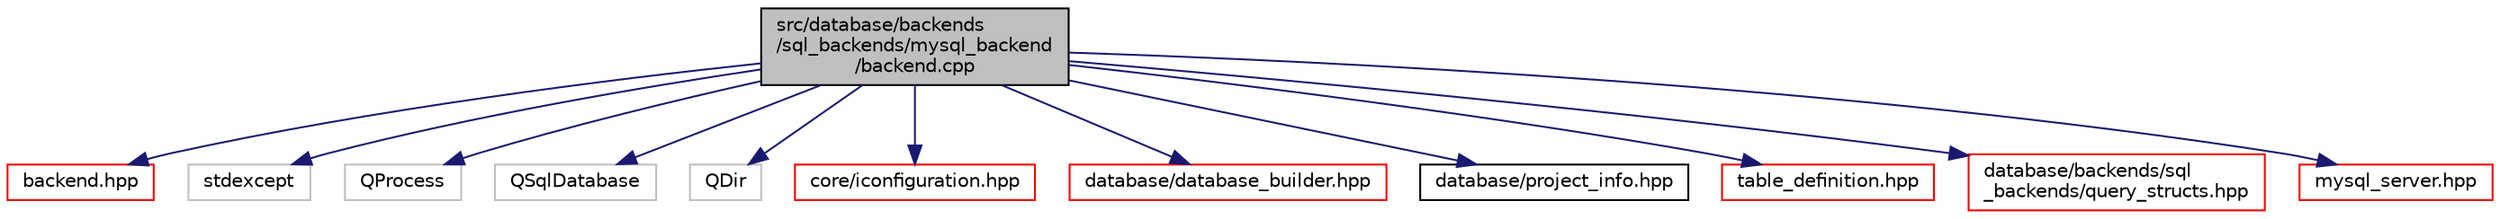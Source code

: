 digraph "src/database/backends/sql_backends/mysql_backend/backend.cpp"
{
 // LATEX_PDF_SIZE
  edge [fontname="Helvetica",fontsize="10",labelfontname="Helvetica",labelfontsize="10"];
  node [fontname="Helvetica",fontsize="10",shape=record];
  Node1 [label="src/database/backends\l/sql_backends/mysql_backend\l/backend.cpp",height=0.2,width=0.4,color="black", fillcolor="grey75", style="filled", fontcolor="black",tooltip=" "];
  Node1 -> Node2 [color="midnightblue",fontsize="10",style="solid",fontname="Helvetica"];
  Node2 [label="backend.hpp",height=0.2,width=0.4,color="red", fillcolor="white", style="filled",URL="$mysql__backend_2backend_8hpp.html",tooltip=" "];
  Node1 -> Node41 [color="midnightblue",fontsize="10",style="solid",fontname="Helvetica"];
  Node41 [label="stdexcept",height=0.2,width=0.4,color="grey75", fillcolor="white", style="filled",tooltip=" "];
  Node1 -> Node76 [color="midnightblue",fontsize="10",style="solid",fontname="Helvetica"];
  Node76 [label="QProcess",height=0.2,width=0.4,color="grey75", fillcolor="white", style="filled",tooltip=" "];
  Node1 -> Node77 [color="midnightblue",fontsize="10",style="solid",fontname="Helvetica"];
  Node77 [label="QSqlDatabase",height=0.2,width=0.4,color="grey75", fillcolor="white", style="filled",tooltip=" "];
  Node1 -> Node78 [color="midnightblue",fontsize="10",style="solid",fontname="Helvetica"];
  Node78 [label="QDir",height=0.2,width=0.4,color="grey75", fillcolor="white", style="filled",tooltip=" "];
  Node1 -> Node79 [color="midnightblue",fontsize="10",style="solid",fontname="Helvetica"];
  Node79 [label="core/iconfiguration.hpp",height=0.2,width=0.4,color="red", fillcolor="white", style="filled",URL="$iconfiguration_8hpp.html",tooltip=" "];
  Node1 -> Node80 [color="midnightblue",fontsize="10",style="solid",fontname="Helvetica"];
  Node80 [label="database/database_builder.hpp",height=0.2,width=0.4,color="red", fillcolor="white", style="filled",URL="$database__builder_8hpp.html",tooltip=" "];
  Node1 -> Node81 [color="midnightblue",fontsize="10",style="solid",fontname="Helvetica"];
  Node81 [label="database/project_info.hpp",height=0.2,width=0.4,color="black", fillcolor="white", style="filled",URL="$project__info_8hpp.html",tooltip=" "];
  Node1 -> Node65 [color="midnightblue",fontsize="10",style="solid",fontname="Helvetica"];
  Node65 [label="table_definition.hpp",height=0.2,width=0.4,color="red", fillcolor="white", style="filled",URL="$table__definition_8hpp.html",tooltip=" "];
  Node1 -> Node82 [color="midnightblue",fontsize="10",style="solid",fontname="Helvetica"];
  Node82 [label="database/backends/sql\l_backends/query_structs.hpp",height=0.2,width=0.4,color="red", fillcolor="white", style="filled",URL="$query__structs_8hpp.html",tooltip=" "];
  Node1 -> Node83 [color="midnightblue",fontsize="10",style="solid",fontname="Helvetica"];
  Node83 [label="mysql_server.hpp",height=0.2,width=0.4,color="red", fillcolor="white", style="filled",URL="$mysql__server_8hpp.html",tooltip=" "];
}
